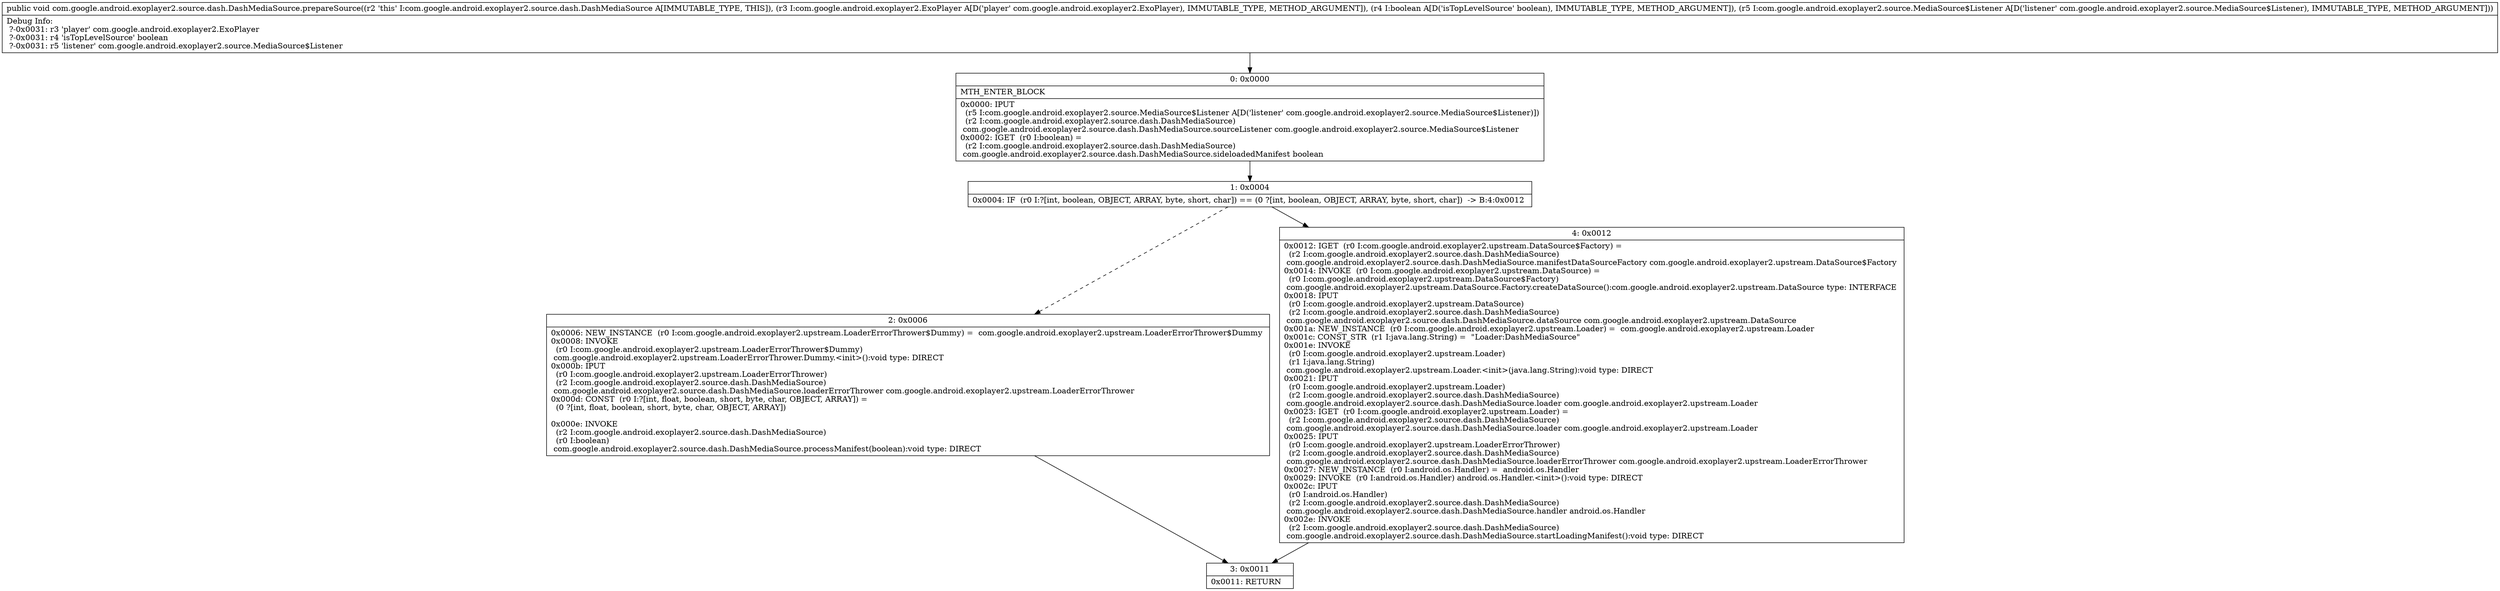 digraph "CFG forcom.google.android.exoplayer2.source.dash.DashMediaSource.prepareSource(Lcom\/google\/android\/exoplayer2\/ExoPlayer;ZLcom\/google\/android\/exoplayer2\/source\/MediaSource$Listener;)V" {
Node_0 [shape=record,label="{0\:\ 0x0000|MTH_ENTER_BLOCK\l|0x0000: IPUT  \l  (r5 I:com.google.android.exoplayer2.source.MediaSource$Listener A[D('listener' com.google.android.exoplayer2.source.MediaSource$Listener)])\l  (r2 I:com.google.android.exoplayer2.source.dash.DashMediaSource)\l com.google.android.exoplayer2.source.dash.DashMediaSource.sourceListener com.google.android.exoplayer2.source.MediaSource$Listener \l0x0002: IGET  (r0 I:boolean) = \l  (r2 I:com.google.android.exoplayer2.source.dash.DashMediaSource)\l com.google.android.exoplayer2.source.dash.DashMediaSource.sideloadedManifest boolean \l}"];
Node_1 [shape=record,label="{1\:\ 0x0004|0x0004: IF  (r0 I:?[int, boolean, OBJECT, ARRAY, byte, short, char]) == (0 ?[int, boolean, OBJECT, ARRAY, byte, short, char])  \-\> B:4:0x0012 \l}"];
Node_2 [shape=record,label="{2\:\ 0x0006|0x0006: NEW_INSTANCE  (r0 I:com.google.android.exoplayer2.upstream.LoaderErrorThrower$Dummy) =  com.google.android.exoplayer2.upstream.LoaderErrorThrower$Dummy \l0x0008: INVOKE  \l  (r0 I:com.google.android.exoplayer2.upstream.LoaderErrorThrower$Dummy)\l com.google.android.exoplayer2.upstream.LoaderErrorThrower.Dummy.\<init\>():void type: DIRECT \l0x000b: IPUT  \l  (r0 I:com.google.android.exoplayer2.upstream.LoaderErrorThrower)\l  (r2 I:com.google.android.exoplayer2.source.dash.DashMediaSource)\l com.google.android.exoplayer2.source.dash.DashMediaSource.loaderErrorThrower com.google.android.exoplayer2.upstream.LoaderErrorThrower \l0x000d: CONST  (r0 I:?[int, float, boolean, short, byte, char, OBJECT, ARRAY]) = \l  (0 ?[int, float, boolean, short, byte, char, OBJECT, ARRAY])\l \l0x000e: INVOKE  \l  (r2 I:com.google.android.exoplayer2.source.dash.DashMediaSource)\l  (r0 I:boolean)\l com.google.android.exoplayer2.source.dash.DashMediaSource.processManifest(boolean):void type: DIRECT \l}"];
Node_3 [shape=record,label="{3\:\ 0x0011|0x0011: RETURN   \l}"];
Node_4 [shape=record,label="{4\:\ 0x0012|0x0012: IGET  (r0 I:com.google.android.exoplayer2.upstream.DataSource$Factory) = \l  (r2 I:com.google.android.exoplayer2.source.dash.DashMediaSource)\l com.google.android.exoplayer2.source.dash.DashMediaSource.manifestDataSourceFactory com.google.android.exoplayer2.upstream.DataSource$Factory \l0x0014: INVOKE  (r0 I:com.google.android.exoplayer2.upstream.DataSource) = \l  (r0 I:com.google.android.exoplayer2.upstream.DataSource$Factory)\l com.google.android.exoplayer2.upstream.DataSource.Factory.createDataSource():com.google.android.exoplayer2.upstream.DataSource type: INTERFACE \l0x0018: IPUT  \l  (r0 I:com.google.android.exoplayer2.upstream.DataSource)\l  (r2 I:com.google.android.exoplayer2.source.dash.DashMediaSource)\l com.google.android.exoplayer2.source.dash.DashMediaSource.dataSource com.google.android.exoplayer2.upstream.DataSource \l0x001a: NEW_INSTANCE  (r0 I:com.google.android.exoplayer2.upstream.Loader) =  com.google.android.exoplayer2.upstream.Loader \l0x001c: CONST_STR  (r1 I:java.lang.String) =  \"Loader:DashMediaSource\" \l0x001e: INVOKE  \l  (r0 I:com.google.android.exoplayer2.upstream.Loader)\l  (r1 I:java.lang.String)\l com.google.android.exoplayer2.upstream.Loader.\<init\>(java.lang.String):void type: DIRECT \l0x0021: IPUT  \l  (r0 I:com.google.android.exoplayer2.upstream.Loader)\l  (r2 I:com.google.android.exoplayer2.source.dash.DashMediaSource)\l com.google.android.exoplayer2.source.dash.DashMediaSource.loader com.google.android.exoplayer2.upstream.Loader \l0x0023: IGET  (r0 I:com.google.android.exoplayer2.upstream.Loader) = \l  (r2 I:com.google.android.exoplayer2.source.dash.DashMediaSource)\l com.google.android.exoplayer2.source.dash.DashMediaSource.loader com.google.android.exoplayer2.upstream.Loader \l0x0025: IPUT  \l  (r0 I:com.google.android.exoplayer2.upstream.LoaderErrorThrower)\l  (r2 I:com.google.android.exoplayer2.source.dash.DashMediaSource)\l com.google.android.exoplayer2.source.dash.DashMediaSource.loaderErrorThrower com.google.android.exoplayer2.upstream.LoaderErrorThrower \l0x0027: NEW_INSTANCE  (r0 I:android.os.Handler) =  android.os.Handler \l0x0029: INVOKE  (r0 I:android.os.Handler) android.os.Handler.\<init\>():void type: DIRECT \l0x002c: IPUT  \l  (r0 I:android.os.Handler)\l  (r2 I:com.google.android.exoplayer2.source.dash.DashMediaSource)\l com.google.android.exoplayer2.source.dash.DashMediaSource.handler android.os.Handler \l0x002e: INVOKE  \l  (r2 I:com.google.android.exoplayer2.source.dash.DashMediaSource)\l com.google.android.exoplayer2.source.dash.DashMediaSource.startLoadingManifest():void type: DIRECT \l}"];
MethodNode[shape=record,label="{public void com.google.android.exoplayer2.source.dash.DashMediaSource.prepareSource((r2 'this' I:com.google.android.exoplayer2.source.dash.DashMediaSource A[IMMUTABLE_TYPE, THIS]), (r3 I:com.google.android.exoplayer2.ExoPlayer A[D('player' com.google.android.exoplayer2.ExoPlayer), IMMUTABLE_TYPE, METHOD_ARGUMENT]), (r4 I:boolean A[D('isTopLevelSource' boolean), IMMUTABLE_TYPE, METHOD_ARGUMENT]), (r5 I:com.google.android.exoplayer2.source.MediaSource$Listener A[D('listener' com.google.android.exoplayer2.source.MediaSource$Listener), IMMUTABLE_TYPE, METHOD_ARGUMENT]))  | Debug Info:\l  ?\-0x0031: r3 'player' com.google.android.exoplayer2.ExoPlayer\l  ?\-0x0031: r4 'isTopLevelSource' boolean\l  ?\-0x0031: r5 'listener' com.google.android.exoplayer2.source.MediaSource$Listener\l}"];
MethodNode -> Node_0;
Node_0 -> Node_1;
Node_1 -> Node_2[style=dashed];
Node_1 -> Node_4;
Node_2 -> Node_3;
Node_4 -> Node_3;
}

